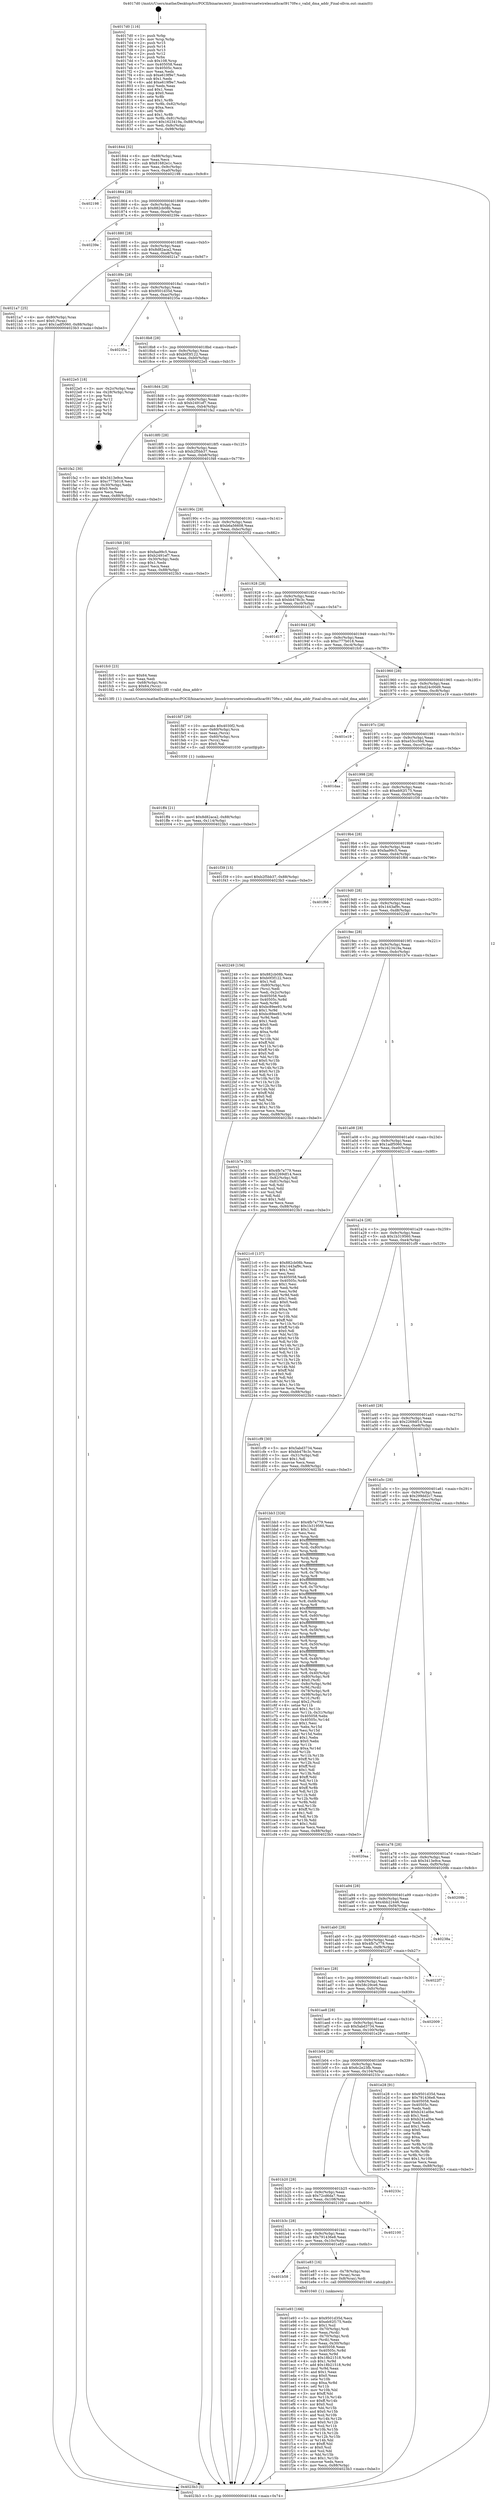 digraph "0x4017d0" {
  label = "0x4017d0 (/mnt/c/Users/mathe/Desktop/tcc/POCII/binaries/extr_linuxdriversnetwirelessathcarl9170fw.c_valid_dma_addr_Final-ollvm.out::main(0))"
  labelloc = "t"
  node[shape=record]

  Entry [label="",width=0.3,height=0.3,shape=circle,fillcolor=black,style=filled]
  "0x401844" [label="{
     0x401844 [32]\l
     | [instrs]\l
     &nbsp;&nbsp;0x401844 \<+6\>: mov -0x88(%rbp),%eax\l
     &nbsp;&nbsp;0x40184a \<+2\>: mov %eax,%ecx\l
     &nbsp;&nbsp;0x40184c \<+6\>: sub $0x81682e1c,%ecx\l
     &nbsp;&nbsp;0x401852 \<+6\>: mov %eax,-0x9c(%rbp)\l
     &nbsp;&nbsp;0x401858 \<+6\>: mov %ecx,-0xa0(%rbp)\l
     &nbsp;&nbsp;0x40185e \<+6\>: je 0000000000402198 \<main+0x9c8\>\l
  }"]
  "0x402198" [label="{
     0x402198\l
  }", style=dashed]
  "0x401864" [label="{
     0x401864 [28]\l
     | [instrs]\l
     &nbsp;&nbsp;0x401864 \<+5\>: jmp 0000000000401869 \<main+0x99\>\l
     &nbsp;&nbsp;0x401869 \<+6\>: mov -0x9c(%rbp),%eax\l
     &nbsp;&nbsp;0x40186f \<+5\>: sub $0x882cb08b,%eax\l
     &nbsp;&nbsp;0x401874 \<+6\>: mov %eax,-0xa4(%rbp)\l
     &nbsp;&nbsp;0x40187a \<+6\>: je 000000000040239e \<main+0xbce\>\l
  }"]
  Exit [label="",width=0.3,height=0.3,shape=circle,fillcolor=black,style=filled,peripheries=2]
  "0x40239e" [label="{
     0x40239e\l
  }", style=dashed]
  "0x401880" [label="{
     0x401880 [28]\l
     | [instrs]\l
     &nbsp;&nbsp;0x401880 \<+5\>: jmp 0000000000401885 \<main+0xb5\>\l
     &nbsp;&nbsp;0x401885 \<+6\>: mov -0x9c(%rbp),%eax\l
     &nbsp;&nbsp;0x40188b \<+5\>: sub $0x8d82aca2,%eax\l
     &nbsp;&nbsp;0x401890 \<+6\>: mov %eax,-0xa8(%rbp)\l
     &nbsp;&nbsp;0x401896 \<+6\>: je 00000000004021a7 \<main+0x9d7\>\l
  }"]
  "0x401ff4" [label="{
     0x401ff4 [21]\l
     | [instrs]\l
     &nbsp;&nbsp;0x401ff4 \<+10\>: movl $0x8d82aca2,-0x88(%rbp)\l
     &nbsp;&nbsp;0x401ffe \<+6\>: mov %eax,-0x114(%rbp)\l
     &nbsp;&nbsp;0x402004 \<+5\>: jmp 00000000004023b3 \<main+0xbe3\>\l
  }"]
  "0x4021a7" [label="{
     0x4021a7 [25]\l
     | [instrs]\l
     &nbsp;&nbsp;0x4021a7 \<+4\>: mov -0x80(%rbp),%rax\l
     &nbsp;&nbsp;0x4021ab \<+6\>: movl $0x0,(%rax)\l
     &nbsp;&nbsp;0x4021b1 \<+10\>: movl $0x1adf5060,-0x88(%rbp)\l
     &nbsp;&nbsp;0x4021bb \<+5\>: jmp 00000000004023b3 \<main+0xbe3\>\l
  }"]
  "0x40189c" [label="{
     0x40189c [28]\l
     | [instrs]\l
     &nbsp;&nbsp;0x40189c \<+5\>: jmp 00000000004018a1 \<main+0xd1\>\l
     &nbsp;&nbsp;0x4018a1 \<+6\>: mov -0x9c(%rbp),%eax\l
     &nbsp;&nbsp;0x4018a7 \<+5\>: sub $0x9501d35d,%eax\l
     &nbsp;&nbsp;0x4018ac \<+6\>: mov %eax,-0xac(%rbp)\l
     &nbsp;&nbsp;0x4018b2 \<+6\>: je 000000000040235a \<main+0xb8a\>\l
  }"]
  "0x401fd7" [label="{
     0x401fd7 [29]\l
     | [instrs]\l
     &nbsp;&nbsp;0x401fd7 \<+10\>: movabs $0x4030f2,%rdi\l
     &nbsp;&nbsp;0x401fe1 \<+4\>: mov -0x60(%rbp),%rcx\l
     &nbsp;&nbsp;0x401fe5 \<+2\>: mov %eax,(%rcx)\l
     &nbsp;&nbsp;0x401fe7 \<+4\>: mov -0x60(%rbp),%rcx\l
     &nbsp;&nbsp;0x401feb \<+2\>: mov (%rcx),%esi\l
     &nbsp;&nbsp;0x401fed \<+2\>: mov $0x0,%al\l
     &nbsp;&nbsp;0x401fef \<+5\>: call 0000000000401030 \<printf@plt\>\l
     | [calls]\l
     &nbsp;&nbsp;0x401030 \{1\} (unknown)\l
  }"]
  "0x40235a" [label="{
     0x40235a\l
  }", style=dashed]
  "0x4018b8" [label="{
     0x4018b8 [28]\l
     | [instrs]\l
     &nbsp;&nbsp;0x4018b8 \<+5\>: jmp 00000000004018bd \<main+0xed\>\l
     &nbsp;&nbsp;0x4018bd \<+6\>: mov -0x9c(%rbp),%eax\l
     &nbsp;&nbsp;0x4018c3 \<+5\>: sub $0xb0f3f122,%eax\l
     &nbsp;&nbsp;0x4018c8 \<+6\>: mov %eax,-0xb0(%rbp)\l
     &nbsp;&nbsp;0x4018ce \<+6\>: je 00000000004022e5 \<main+0xb15\>\l
  }"]
  "0x401e93" [label="{
     0x401e93 [166]\l
     | [instrs]\l
     &nbsp;&nbsp;0x401e93 \<+5\>: mov $0x9501d35d,%ecx\l
     &nbsp;&nbsp;0x401e98 \<+5\>: mov $0xeb92f175,%edx\l
     &nbsp;&nbsp;0x401e9d \<+3\>: mov $0x1,%sil\l
     &nbsp;&nbsp;0x401ea0 \<+4\>: mov -0x70(%rbp),%rdi\l
     &nbsp;&nbsp;0x401ea4 \<+2\>: mov %eax,(%rdi)\l
     &nbsp;&nbsp;0x401ea6 \<+4\>: mov -0x70(%rbp),%rdi\l
     &nbsp;&nbsp;0x401eaa \<+2\>: mov (%rdi),%eax\l
     &nbsp;&nbsp;0x401eac \<+3\>: mov %eax,-0x30(%rbp)\l
     &nbsp;&nbsp;0x401eaf \<+7\>: mov 0x405058,%eax\l
     &nbsp;&nbsp;0x401eb6 \<+8\>: mov 0x40505c,%r8d\l
     &nbsp;&nbsp;0x401ebe \<+3\>: mov %eax,%r9d\l
     &nbsp;&nbsp;0x401ec1 \<+7\>: sub $0x18b21518,%r9d\l
     &nbsp;&nbsp;0x401ec8 \<+4\>: sub $0x1,%r9d\l
     &nbsp;&nbsp;0x401ecc \<+7\>: add $0x18b21518,%r9d\l
     &nbsp;&nbsp;0x401ed3 \<+4\>: imul %r9d,%eax\l
     &nbsp;&nbsp;0x401ed7 \<+3\>: and $0x1,%eax\l
     &nbsp;&nbsp;0x401eda \<+3\>: cmp $0x0,%eax\l
     &nbsp;&nbsp;0x401edd \<+4\>: sete %r10b\l
     &nbsp;&nbsp;0x401ee1 \<+4\>: cmp $0xa,%r8d\l
     &nbsp;&nbsp;0x401ee5 \<+4\>: setl %r11b\l
     &nbsp;&nbsp;0x401ee9 \<+3\>: mov %r10b,%bl\l
     &nbsp;&nbsp;0x401eec \<+3\>: xor $0xff,%bl\l
     &nbsp;&nbsp;0x401eef \<+3\>: mov %r11b,%r14b\l
     &nbsp;&nbsp;0x401ef2 \<+4\>: xor $0xff,%r14b\l
     &nbsp;&nbsp;0x401ef6 \<+4\>: xor $0x0,%sil\l
     &nbsp;&nbsp;0x401efa \<+3\>: mov %bl,%r15b\l
     &nbsp;&nbsp;0x401efd \<+4\>: and $0x0,%r15b\l
     &nbsp;&nbsp;0x401f01 \<+3\>: and %sil,%r10b\l
     &nbsp;&nbsp;0x401f04 \<+3\>: mov %r14b,%r12b\l
     &nbsp;&nbsp;0x401f07 \<+4\>: and $0x0,%r12b\l
     &nbsp;&nbsp;0x401f0b \<+3\>: and %sil,%r11b\l
     &nbsp;&nbsp;0x401f0e \<+3\>: or %r10b,%r15b\l
     &nbsp;&nbsp;0x401f11 \<+3\>: or %r11b,%r12b\l
     &nbsp;&nbsp;0x401f14 \<+3\>: xor %r12b,%r15b\l
     &nbsp;&nbsp;0x401f17 \<+3\>: or %r14b,%bl\l
     &nbsp;&nbsp;0x401f1a \<+3\>: xor $0xff,%bl\l
     &nbsp;&nbsp;0x401f1d \<+4\>: or $0x0,%sil\l
     &nbsp;&nbsp;0x401f21 \<+3\>: and %sil,%bl\l
     &nbsp;&nbsp;0x401f24 \<+3\>: or %bl,%r15b\l
     &nbsp;&nbsp;0x401f27 \<+4\>: test $0x1,%r15b\l
     &nbsp;&nbsp;0x401f2b \<+3\>: cmovne %edx,%ecx\l
     &nbsp;&nbsp;0x401f2e \<+6\>: mov %ecx,-0x88(%rbp)\l
     &nbsp;&nbsp;0x401f34 \<+5\>: jmp 00000000004023b3 \<main+0xbe3\>\l
  }"]
  "0x4022e5" [label="{
     0x4022e5 [18]\l
     | [instrs]\l
     &nbsp;&nbsp;0x4022e5 \<+3\>: mov -0x2c(%rbp),%eax\l
     &nbsp;&nbsp;0x4022e8 \<+4\>: lea -0x28(%rbp),%rsp\l
     &nbsp;&nbsp;0x4022ec \<+1\>: pop %rbx\l
     &nbsp;&nbsp;0x4022ed \<+2\>: pop %r12\l
     &nbsp;&nbsp;0x4022ef \<+2\>: pop %r13\l
     &nbsp;&nbsp;0x4022f1 \<+2\>: pop %r14\l
     &nbsp;&nbsp;0x4022f3 \<+2\>: pop %r15\l
     &nbsp;&nbsp;0x4022f5 \<+1\>: pop %rbp\l
     &nbsp;&nbsp;0x4022f6 \<+1\>: ret\l
  }"]
  "0x4018d4" [label="{
     0x4018d4 [28]\l
     | [instrs]\l
     &nbsp;&nbsp;0x4018d4 \<+5\>: jmp 00000000004018d9 \<main+0x109\>\l
     &nbsp;&nbsp;0x4018d9 \<+6\>: mov -0x9c(%rbp),%eax\l
     &nbsp;&nbsp;0x4018df \<+5\>: sub $0xb2491ef7,%eax\l
     &nbsp;&nbsp;0x4018e4 \<+6\>: mov %eax,-0xb4(%rbp)\l
     &nbsp;&nbsp;0x4018ea \<+6\>: je 0000000000401fa2 \<main+0x7d2\>\l
  }"]
  "0x401b58" [label="{
     0x401b58\l
  }", style=dashed]
  "0x401fa2" [label="{
     0x401fa2 [30]\l
     | [instrs]\l
     &nbsp;&nbsp;0x401fa2 \<+5\>: mov $0x3413e9ce,%eax\l
     &nbsp;&nbsp;0x401fa7 \<+5\>: mov $0xc777b018,%ecx\l
     &nbsp;&nbsp;0x401fac \<+3\>: mov -0x30(%rbp),%edx\l
     &nbsp;&nbsp;0x401faf \<+3\>: cmp $0x0,%edx\l
     &nbsp;&nbsp;0x401fb2 \<+3\>: cmove %ecx,%eax\l
     &nbsp;&nbsp;0x401fb5 \<+6\>: mov %eax,-0x88(%rbp)\l
     &nbsp;&nbsp;0x401fbb \<+5\>: jmp 00000000004023b3 \<main+0xbe3\>\l
  }"]
  "0x4018f0" [label="{
     0x4018f0 [28]\l
     | [instrs]\l
     &nbsp;&nbsp;0x4018f0 \<+5\>: jmp 00000000004018f5 \<main+0x125\>\l
     &nbsp;&nbsp;0x4018f5 \<+6\>: mov -0x9c(%rbp),%eax\l
     &nbsp;&nbsp;0x4018fb \<+5\>: sub $0xb2f5bb37,%eax\l
     &nbsp;&nbsp;0x401900 \<+6\>: mov %eax,-0xb8(%rbp)\l
     &nbsp;&nbsp;0x401906 \<+6\>: je 0000000000401f48 \<main+0x778\>\l
  }"]
  "0x401e83" [label="{
     0x401e83 [16]\l
     | [instrs]\l
     &nbsp;&nbsp;0x401e83 \<+4\>: mov -0x78(%rbp),%rax\l
     &nbsp;&nbsp;0x401e87 \<+3\>: mov (%rax),%rax\l
     &nbsp;&nbsp;0x401e8a \<+4\>: mov 0x8(%rax),%rdi\l
     &nbsp;&nbsp;0x401e8e \<+5\>: call 0000000000401040 \<atoi@plt\>\l
     | [calls]\l
     &nbsp;&nbsp;0x401040 \{1\} (unknown)\l
  }"]
  "0x401f48" [label="{
     0x401f48 [30]\l
     | [instrs]\l
     &nbsp;&nbsp;0x401f48 \<+5\>: mov $0xfaa99c5,%eax\l
     &nbsp;&nbsp;0x401f4d \<+5\>: mov $0xb2491ef7,%ecx\l
     &nbsp;&nbsp;0x401f52 \<+3\>: mov -0x30(%rbp),%edx\l
     &nbsp;&nbsp;0x401f55 \<+3\>: cmp $0x1,%edx\l
     &nbsp;&nbsp;0x401f58 \<+3\>: cmovl %ecx,%eax\l
     &nbsp;&nbsp;0x401f5b \<+6\>: mov %eax,-0x88(%rbp)\l
     &nbsp;&nbsp;0x401f61 \<+5\>: jmp 00000000004023b3 \<main+0xbe3\>\l
  }"]
  "0x40190c" [label="{
     0x40190c [28]\l
     | [instrs]\l
     &nbsp;&nbsp;0x40190c \<+5\>: jmp 0000000000401911 \<main+0x141\>\l
     &nbsp;&nbsp;0x401911 \<+6\>: mov -0x9c(%rbp),%eax\l
     &nbsp;&nbsp;0x401917 \<+5\>: sub $0xb6a56608,%eax\l
     &nbsp;&nbsp;0x40191c \<+6\>: mov %eax,-0xbc(%rbp)\l
     &nbsp;&nbsp;0x401922 \<+6\>: je 0000000000402052 \<main+0x882\>\l
  }"]
  "0x401b3c" [label="{
     0x401b3c [28]\l
     | [instrs]\l
     &nbsp;&nbsp;0x401b3c \<+5\>: jmp 0000000000401b41 \<main+0x371\>\l
     &nbsp;&nbsp;0x401b41 \<+6\>: mov -0x9c(%rbp),%eax\l
     &nbsp;&nbsp;0x401b47 \<+5\>: sub $0x791436e8,%eax\l
     &nbsp;&nbsp;0x401b4c \<+6\>: mov %eax,-0x10c(%rbp)\l
     &nbsp;&nbsp;0x401b52 \<+6\>: je 0000000000401e83 \<main+0x6b3\>\l
  }"]
  "0x402052" [label="{
     0x402052\l
  }", style=dashed]
  "0x401928" [label="{
     0x401928 [28]\l
     | [instrs]\l
     &nbsp;&nbsp;0x401928 \<+5\>: jmp 000000000040192d \<main+0x15d\>\l
     &nbsp;&nbsp;0x40192d \<+6\>: mov -0x9c(%rbp),%eax\l
     &nbsp;&nbsp;0x401933 \<+5\>: sub $0xbb478c3c,%eax\l
     &nbsp;&nbsp;0x401938 \<+6\>: mov %eax,-0xc0(%rbp)\l
     &nbsp;&nbsp;0x40193e \<+6\>: je 0000000000401d17 \<main+0x547\>\l
  }"]
  "0x402100" [label="{
     0x402100\l
  }", style=dashed]
  "0x401d17" [label="{
     0x401d17\l
  }", style=dashed]
  "0x401944" [label="{
     0x401944 [28]\l
     | [instrs]\l
     &nbsp;&nbsp;0x401944 \<+5\>: jmp 0000000000401949 \<main+0x179\>\l
     &nbsp;&nbsp;0x401949 \<+6\>: mov -0x9c(%rbp),%eax\l
     &nbsp;&nbsp;0x40194f \<+5\>: sub $0xc777b018,%eax\l
     &nbsp;&nbsp;0x401954 \<+6\>: mov %eax,-0xc4(%rbp)\l
     &nbsp;&nbsp;0x40195a \<+6\>: je 0000000000401fc0 \<main+0x7f0\>\l
  }"]
  "0x401b20" [label="{
     0x401b20 [28]\l
     | [instrs]\l
     &nbsp;&nbsp;0x401b20 \<+5\>: jmp 0000000000401b25 \<main+0x355\>\l
     &nbsp;&nbsp;0x401b25 \<+6\>: mov -0x9c(%rbp),%eax\l
     &nbsp;&nbsp;0x401b2b \<+5\>: sub $0x72cd6da7,%eax\l
     &nbsp;&nbsp;0x401b30 \<+6\>: mov %eax,-0x108(%rbp)\l
     &nbsp;&nbsp;0x401b36 \<+6\>: je 0000000000402100 \<main+0x930\>\l
  }"]
  "0x401fc0" [label="{
     0x401fc0 [23]\l
     | [instrs]\l
     &nbsp;&nbsp;0x401fc0 \<+5\>: mov $0x64,%eax\l
     &nbsp;&nbsp;0x401fc5 \<+2\>: mov %eax,%edi\l
     &nbsp;&nbsp;0x401fc7 \<+4\>: mov -0x68(%rbp),%rcx\l
     &nbsp;&nbsp;0x401fcb \<+7\>: movq $0x64,(%rcx)\l
     &nbsp;&nbsp;0x401fd2 \<+5\>: call 00000000004013f0 \<valid_dma_addr\>\l
     | [calls]\l
     &nbsp;&nbsp;0x4013f0 \{1\} (/mnt/c/Users/mathe/Desktop/tcc/POCII/binaries/extr_linuxdriversnetwirelessathcarl9170fw.c_valid_dma_addr_Final-ollvm.out::valid_dma_addr)\l
  }"]
  "0x401960" [label="{
     0x401960 [28]\l
     | [instrs]\l
     &nbsp;&nbsp;0x401960 \<+5\>: jmp 0000000000401965 \<main+0x195\>\l
     &nbsp;&nbsp;0x401965 \<+6\>: mov -0x9c(%rbp),%eax\l
     &nbsp;&nbsp;0x40196b \<+5\>: sub $0xd24c00d9,%eax\l
     &nbsp;&nbsp;0x401970 \<+6\>: mov %eax,-0xc8(%rbp)\l
     &nbsp;&nbsp;0x401976 \<+6\>: je 0000000000401e19 \<main+0x649\>\l
  }"]
  "0x40233c" [label="{
     0x40233c\l
  }", style=dashed]
  "0x401e19" [label="{
     0x401e19\l
  }", style=dashed]
  "0x40197c" [label="{
     0x40197c [28]\l
     | [instrs]\l
     &nbsp;&nbsp;0x40197c \<+5\>: jmp 0000000000401981 \<main+0x1b1\>\l
     &nbsp;&nbsp;0x401981 \<+6\>: mov -0x9c(%rbp),%eax\l
     &nbsp;&nbsp;0x401987 \<+5\>: sub $0xe53cc56d,%eax\l
     &nbsp;&nbsp;0x40198c \<+6\>: mov %eax,-0xcc(%rbp)\l
     &nbsp;&nbsp;0x401992 \<+6\>: je 0000000000401daa \<main+0x5da\>\l
  }"]
  "0x401b04" [label="{
     0x401b04 [28]\l
     | [instrs]\l
     &nbsp;&nbsp;0x401b04 \<+5\>: jmp 0000000000401b09 \<main+0x339\>\l
     &nbsp;&nbsp;0x401b09 \<+6\>: mov -0x9c(%rbp),%eax\l
     &nbsp;&nbsp;0x401b0f \<+5\>: sub $0x6c2e23fb,%eax\l
     &nbsp;&nbsp;0x401b14 \<+6\>: mov %eax,-0x104(%rbp)\l
     &nbsp;&nbsp;0x401b1a \<+6\>: je 000000000040233c \<main+0xb6c\>\l
  }"]
  "0x401daa" [label="{
     0x401daa\l
  }", style=dashed]
  "0x401998" [label="{
     0x401998 [28]\l
     | [instrs]\l
     &nbsp;&nbsp;0x401998 \<+5\>: jmp 000000000040199d \<main+0x1cd\>\l
     &nbsp;&nbsp;0x40199d \<+6\>: mov -0x9c(%rbp),%eax\l
     &nbsp;&nbsp;0x4019a3 \<+5\>: sub $0xeb92f175,%eax\l
     &nbsp;&nbsp;0x4019a8 \<+6\>: mov %eax,-0xd0(%rbp)\l
     &nbsp;&nbsp;0x4019ae \<+6\>: je 0000000000401f39 \<main+0x769\>\l
  }"]
  "0x401e28" [label="{
     0x401e28 [91]\l
     | [instrs]\l
     &nbsp;&nbsp;0x401e28 \<+5\>: mov $0x9501d35d,%eax\l
     &nbsp;&nbsp;0x401e2d \<+5\>: mov $0x791436e8,%ecx\l
     &nbsp;&nbsp;0x401e32 \<+7\>: mov 0x405058,%edx\l
     &nbsp;&nbsp;0x401e39 \<+7\>: mov 0x40505c,%esi\l
     &nbsp;&nbsp;0x401e40 \<+2\>: mov %edx,%edi\l
     &nbsp;&nbsp;0x401e42 \<+6\>: add $0xb241a0be,%edi\l
     &nbsp;&nbsp;0x401e48 \<+3\>: sub $0x1,%edi\l
     &nbsp;&nbsp;0x401e4b \<+6\>: sub $0xb241a0be,%edi\l
     &nbsp;&nbsp;0x401e51 \<+3\>: imul %edi,%edx\l
     &nbsp;&nbsp;0x401e54 \<+3\>: and $0x1,%edx\l
     &nbsp;&nbsp;0x401e57 \<+3\>: cmp $0x0,%edx\l
     &nbsp;&nbsp;0x401e5a \<+4\>: sete %r8b\l
     &nbsp;&nbsp;0x401e5e \<+3\>: cmp $0xa,%esi\l
     &nbsp;&nbsp;0x401e61 \<+4\>: setl %r9b\l
     &nbsp;&nbsp;0x401e65 \<+3\>: mov %r8b,%r10b\l
     &nbsp;&nbsp;0x401e68 \<+3\>: and %r9b,%r10b\l
     &nbsp;&nbsp;0x401e6b \<+3\>: xor %r9b,%r8b\l
     &nbsp;&nbsp;0x401e6e \<+3\>: or %r8b,%r10b\l
     &nbsp;&nbsp;0x401e71 \<+4\>: test $0x1,%r10b\l
     &nbsp;&nbsp;0x401e75 \<+3\>: cmovne %ecx,%eax\l
     &nbsp;&nbsp;0x401e78 \<+6\>: mov %eax,-0x88(%rbp)\l
     &nbsp;&nbsp;0x401e7e \<+5\>: jmp 00000000004023b3 \<main+0xbe3\>\l
  }"]
  "0x401f39" [label="{
     0x401f39 [15]\l
     | [instrs]\l
     &nbsp;&nbsp;0x401f39 \<+10\>: movl $0xb2f5bb37,-0x88(%rbp)\l
     &nbsp;&nbsp;0x401f43 \<+5\>: jmp 00000000004023b3 \<main+0xbe3\>\l
  }"]
  "0x4019b4" [label="{
     0x4019b4 [28]\l
     | [instrs]\l
     &nbsp;&nbsp;0x4019b4 \<+5\>: jmp 00000000004019b9 \<main+0x1e9\>\l
     &nbsp;&nbsp;0x4019b9 \<+6\>: mov -0x9c(%rbp),%eax\l
     &nbsp;&nbsp;0x4019bf \<+5\>: sub $0xfaa99c5,%eax\l
     &nbsp;&nbsp;0x4019c4 \<+6\>: mov %eax,-0xd4(%rbp)\l
     &nbsp;&nbsp;0x4019ca \<+6\>: je 0000000000401f66 \<main+0x796\>\l
  }"]
  "0x401ae8" [label="{
     0x401ae8 [28]\l
     | [instrs]\l
     &nbsp;&nbsp;0x401ae8 \<+5\>: jmp 0000000000401aed \<main+0x31d\>\l
     &nbsp;&nbsp;0x401aed \<+6\>: mov -0x9c(%rbp),%eax\l
     &nbsp;&nbsp;0x401af3 \<+5\>: sub $0x5abd3734,%eax\l
     &nbsp;&nbsp;0x401af8 \<+6\>: mov %eax,-0x100(%rbp)\l
     &nbsp;&nbsp;0x401afe \<+6\>: je 0000000000401e28 \<main+0x658\>\l
  }"]
  "0x401f66" [label="{
     0x401f66\l
  }", style=dashed]
  "0x4019d0" [label="{
     0x4019d0 [28]\l
     | [instrs]\l
     &nbsp;&nbsp;0x4019d0 \<+5\>: jmp 00000000004019d5 \<main+0x205\>\l
     &nbsp;&nbsp;0x4019d5 \<+6\>: mov -0x9c(%rbp),%eax\l
     &nbsp;&nbsp;0x4019db \<+5\>: sub $0x1443af9c,%eax\l
     &nbsp;&nbsp;0x4019e0 \<+6\>: mov %eax,-0xd8(%rbp)\l
     &nbsp;&nbsp;0x4019e6 \<+6\>: je 0000000000402249 \<main+0xa79\>\l
  }"]
  "0x402009" [label="{
     0x402009\l
  }", style=dashed]
  "0x402249" [label="{
     0x402249 [156]\l
     | [instrs]\l
     &nbsp;&nbsp;0x402249 \<+5\>: mov $0x882cb08b,%eax\l
     &nbsp;&nbsp;0x40224e \<+5\>: mov $0xb0f3f122,%ecx\l
     &nbsp;&nbsp;0x402253 \<+2\>: mov $0x1,%dl\l
     &nbsp;&nbsp;0x402255 \<+4\>: mov -0x80(%rbp),%rsi\l
     &nbsp;&nbsp;0x402259 \<+2\>: mov (%rsi),%edi\l
     &nbsp;&nbsp;0x40225b \<+3\>: mov %edi,-0x2c(%rbp)\l
     &nbsp;&nbsp;0x40225e \<+7\>: mov 0x405058,%edi\l
     &nbsp;&nbsp;0x402265 \<+8\>: mov 0x40505c,%r8d\l
     &nbsp;&nbsp;0x40226d \<+3\>: mov %edi,%r9d\l
     &nbsp;&nbsp;0x402270 \<+7\>: add $0xbc89ee93,%r9d\l
     &nbsp;&nbsp;0x402277 \<+4\>: sub $0x1,%r9d\l
     &nbsp;&nbsp;0x40227b \<+7\>: sub $0xbc89ee93,%r9d\l
     &nbsp;&nbsp;0x402282 \<+4\>: imul %r9d,%edi\l
     &nbsp;&nbsp;0x402286 \<+3\>: and $0x1,%edi\l
     &nbsp;&nbsp;0x402289 \<+3\>: cmp $0x0,%edi\l
     &nbsp;&nbsp;0x40228c \<+4\>: sete %r10b\l
     &nbsp;&nbsp;0x402290 \<+4\>: cmp $0xa,%r8d\l
     &nbsp;&nbsp;0x402294 \<+4\>: setl %r11b\l
     &nbsp;&nbsp;0x402298 \<+3\>: mov %r10b,%bl\l
     &nbsp;&nbsp;0x40229b \<+3\>: xor $0xff,%bl\l
     &nbsp;&nbsp;0x40229e \<+3\>: mov %r11b,%r14b\l
     &nbsp;&nbsp;0x4022a1 \<+4\>: xor $0xff,%r14b\l
     &nbsp;&nbsp;0x4022a5 \<+3\>: xor $0x0,%dl\l
     &nbsp;&nbsp;0x4022a8 \<+3\>: mov %bl,%r15b\l
     &nbsp;&nbsp;0x4022ab \<+4\>: and $0x0,%r15b\l
     &nbsp;&nbsp;0x4022af \<+3\>: and %dl,%r10b\l
     &nbsp;&nbsp;0x4022b2 \<+3\>: mov %r14b,%r12b\l
     &nbsp;&nbsp;0x4022b5 \<+4\>: and $0x0,%r12b\l
     &nbsp;&nbsp;0x4022b9 \<+3\>: and %dl,%r11b\l
     &nbsp;&nbsp;0x4022bc \<+3\>: or %r10b,%r15b\l
     &nbsp;&nbsp;0x4022bf \<+3\>: or %r11b,%r12b\l
     &nbsp;&nbsp;0x4022c2 \<+3\>: xor %r12b,%r15b\l
     &nbsp;&nbsp;0x4022c5 \<+3\>: or %r14b,%bl\l
     &nbsp;&nbsp;0x4022c8 \<+3\>: xor $0xff,%bl\l
     &nbsp;&nbsp;0x4022cb \<+3\>: or $0x0,%dl\l
     &nbsp;&nbsp;0x4022ce \<+2\>: and %dl,%bl\l
     &nbsp;&nbsp;0x4022d0 \<+3\>: or %bl,%r15b\l
     &nbsp;&nbsp;0x4022d3 \<+4\>: test $0x1,%r15b\l
     &nbsp;&nbsp;0x4022d7 \<+3\>: cmovne %ecx,%eax\l
     &nbsp;&nbsp;0x4022da \<+6\>: mov %eax,-0x88(%rbp)\l
     &nbsp;&nbsp;0x4022e0 \<+5\>: jmp 00000000004023b3 \<main+0xbe3\>\l
  }"]
  "0x4019ec" [label="{
     0x4019ec [28]\l
     | [instrs]\l
     &nbsp;&nbsp;0x4019ec \<+5\>: jmp 00000000004019f1 \<main+0x221\>\l
     &nbsp;&nbsp;0x4019f1 \<+6\>: mov -0x9c(%rbp),%eax\l
     &nbsp;&nbsp;0x4019f7 \<+5\>: sub $0x1623419a,%eax\l
     &nbsp;&nbsp;0x4019fc \<+6\>: mov %eax,-0xdc(%rbp)\l
     &nbsp;&nbsp;0x401a02 \<+6\>: je 0000000000401b7e \<main+0x3ae\>\l
  }"]
  "0x401acc" [label="{
     0x401acc [28]\l
     | [instrs]\l
     &nbsp;&nbsp;0x401acc \<+5\>: jmp 0000000000401ad1 \<main+0x301\>\l
     &nbsp;&nbsp;0x401ad1 \<+6\>: mov -0x9c(%rbp),%eax\l
     &nbsp;&nbsp;0x401ad7 \<+5\>: sub $0x58c29ce6,%eax\l
     &nbsp;&nbsp;0x401adc \<+6\>: mov %eax,-0xfc(%rbp)\l
     &nbsp;&nbsp;0x401ae2 \<+6\>: je 0000000000402009 \<main+0x839\>\l
  }"]
  "0x401b7e" [label="{
     0x401b7e [53]\l
     | [instrs]\l
     &nbsp;&nbsp;0x401b7e \<+5\>: mov $0x4fb7a779,%eax\l
     &nbsp;&nbsp;0x401b83 \<+5\>: mov $0x2269df14,%ecx\l
     &nbsp;&nbsp;0x401b88 \<+6\>: mov -0x82(%rbp),%dl\l
     &nbsp;&nbsp;0x401b8e \<+7\>: mov -0x81(%rbp),%sil\l
     &nbsp;&nbsp;0x401b95 \<+3\>: mov %dl,%dil\l
     &nbsp;&nbsp;0x401b98 \<+3\>: and %sil,%dil\l
     &nbsp;&nbsp;0x401b9b \<+3\>: xor %sil,%dl\l
     &nbsp;&nbsp;0x401b9e \<+3\>: or %dl,%dil\l
     &nbsp;&nbsp;0x401ba1 \<+4\>: test $0x1,%dil\l
     &nbsp;&nbsp;0x401ba5 \<+3\>: cmovne %ecx,%eax\l
     &nbsp;&nbsp;0x401ba8 \<+6\>: mov %eax,-0x88(%rbp)\l
     &nbsp;&nbsp;0x401bae \<+5\>: jmp 00000000004023b3 \<main+0xbe3\>\l
  }"]
  "0x401a08" [label="{
     0x401a08 [28]\l
     | [instrs]\l
     &nbsp;&nbsp;0x401a08 \<+5\>: jmp 0000000000401a0d \<main+0x23d\>\l
     &nbsp;&nbsp;0x401a0d \<+6\>: mov -0x9c(%rbp),%eax\l
     &nbsp;&nbsp;0x401a13 \<+5\>: sub $0x1adf5060,%eax\l
     &nbsp;&nbsp;0x401a18 \<+6\>: mov %eax,-0xe0(%rbp)\l
     &nbsp;&nbsp;0x401a1e \<+6\>: je 00000000004021c0 \<main+0x9f0\>\l
  }"]
  "0x4023b3" [label="{
     0x4023b3 [5]\l
     | [instrs]\l
     &nbsp;&nbsp;0x4023b3 \<+5\>: jmp 0000000000401844 \<main+0x74\>\l
  }"]
  "0x4017d0" [label="{
     0x4017d0 [116]\l
     | [instrs]\l
     &nbsp;&nbsp;0x4017d0 \<+1\>: push %rbp\l
     &nbsp;&nbsp;0x4017d1 \<+3\>: mov %rsp,%rbp\l
     &nbsp;&nbsp;0x4017d4 \<+2\>: push %r15\l
     &nbsp;&nbsp;0x4017d6 \<+2\>: push %r14\l
     &nbsp;&nbsp;0x4017d8 \<+2\>: push %r13\l
     &nbsp;&nbsp;0x4017da \<+2\>: push %r12\l
     &nbsp;&nbsp;0x4017dc \<+1\>: push %rbx\l
     &nbsp;&nbsp;0x4017dd \<+7\>: sub $0x108,%rsp\l
     &nbsp;&nbsp;0x4017e4 \<+7\>: mov 0x405058,%eax\l
     &nbsp;&nbsp;0x4017eb \<+7\>: mov 0x40505c,%ecx\l
     &nbsp;&nbsp;0x4017f2 \<+2\>: mov %eax,%edx\l
     &nbsp;&nbsp;0x4017f4 \<+6\>: sub $0xe619f9e7,%edx\l
     &nbsp;&nbsp;0x4017fa \<+3\>: sub $0x1,%edx\l
     &nbsp;&nbsp;0x4017fd \<+6\>: add $0xe619f9e7,%edx\l
     &nbsp;&nbsp;0x401803 \<+3\>: imul %edx,%eax\l
     &nbsp;&nbsp;0x401806 \<+3\>: and $0x1,%eax\l
     &nbsp;&nbsp;0x401809 \<+3\>: cmp $0x0,%eax\l
     &nbsp;&nbsp;0x40180c \<+4\>: sete %r8b\l
     &nbsp;&nbsp;0x401810 \<+4\>: and $0x1,%r8b\l
     &nbsp;&nbsp;0x401814 \<+7\>: mov %r8b,-0x82(%rbp)\l
     &nbsp;&nbsp;0x40181b \<+3\>: cmp $0xa,%ecx\l
     &nbsp;&nbsp;0x40181e \<+4\>: setl %r8b\l
     &nbsp;&nbsp;0x401822 \<+4\>: and $0x1,%r8b\l
     &nbsp;&nbsp;0x401826 \<+7\>: mov %r8b,-0x81(%rbp)\l
     &nbsp;&nbsp;0x40182d \<+10\>: movl $0x1623419a,-0x88(%rbp)\l
     &nbsp;&nbsp;0x401837 \<+6\>: mov %edi,-0x8c(%rbp)\l
     &nbsp;&nbsp;0x40183d \<+7\>: mov %rsi,-0x98(%rbp)\l
  }"]
  "0x4022f7" [label="{
     0x4022f7\l
  }", style=dashed]
  "0x4021c0" [label="{
     0x4021c0 [137]\l
     | [instrs]\l
     &nbsp;&nbsp;0x4021c0 \<+5\>: mov $0x882cb08b,%eax\l
     &nbsp;&nbsp;0x4021c5 \<+5\>: mov $0x1443af9c,%ecx\l
     &nbsp;&nbsp;0x4021ca \<+2\>: mov $0x1,%dl\l
     &nbsp;&nbsp;0x4021cc \<+2\>: xor %esi,%esi\l
     &nbsp;&nbsp;0x4021ce \<+7\>: mov 0x405058,%edi\l
     &nbsp;&nbsp;0x4021d5 \<+8\>: mov 0x40505c,%r8d\l
     &nbsp;&nbsp;0x4021dd \<+3\>: sub $0x1,%esi\l
     &nbsp;&nbsp;0x4021e0 \<+3\>: mov %edi,%r9d\l
     &nbsp;&nbsp;0x4021e3 \<+3\>: add %esi,%r9d\l
     &nbsp;&nbsp;0x4021e6 \<+4\>: imul %r9d,%edi\l
     &nbsp;&nbsp;0x4021ea \<+3\>: and $0x1,%edi\l
     &nbsp;&nbsp;0x4021ed \<+3\>: cmp $0x0,%edi\l
     &nbsp;&nbsp;0x4021f0 \<+4\>: sete %r10b\l
     &nbsp;&nbsp;0x4021f4 \<+4\>: cmp $0xa,%r8d\l
     &nbsp;&nbsp;0x4021f8 \<+4\>: setl %r11b\l
     &nbsp;&nbsp;0x4021fc \<+3\>: mov %r10b,%bl\l
     &nbsp;&nbsp;0x4021ff \<+3\>: xor $0xff,%bl\l
     &nbsp;&nbsp;0x402202 \<+3\>: mov %r11b,%r14b\l
     &nbsp;&nbsp;0x402205 \<+4\>: xor $0xff,%r14b\l
     &nbsp;&nbsp;0x402209 \<+3\>: xor $0x0,%dl\l
     &nbsp;&nbsp;0x40220c \<+3\>: mov %bl,%r15b\l
     &nbsp;&nbsp;0x40220f \<+4\>: and $0x0,%r15b\l
     &nbsp;&nbsp;0x402213 \<+3\>: and %dl,%r10b\l
     &nbsp;&nbsp;0x402216 \<+3\>: mov %r14b,%r12b\l
     &nbsp;&nbsp;0x402219 \<+4\>: and $0x0,%r12b\l
     &nbsp;&nbsp;0x40221d \<+3\>: and %dl,%r11b\l
     &nbsp;&nbsp;0x402220 \<+3\>: or %r10b,%r15b\l
     &nbsp;&nbsp;0x402223 \<+3\>: or %r11b,%r12b\l
     &nbsp;&nbsp;0x402226 \<+3\>: xor %r12b,%r15b\l
     &nbsp;&nbsp;0x402229 \<+3\>: or %r14b,%bl\l
     &nbsp;&nbsp;0x40222c \<+3\>: xor $0xff,%bl\l
     &nbsp;&nbsp;0x40222f \<+3\>: or $0x0,%dl\l
     &nbsp;&nbsp;0x402232 \<+2\>: and %dl,%bl\l
     &nbsp;&nbsp;0x402234 \<+3\>: or %bl,%r15b\l
     &nbsp;&nbsp;0x402237 \<+4\>: test $0x1,%r15b\l
     &nbsp;&nbsp;0x40223b \<+3\>: cmovne %ecx,%eax\l
     &nbsp;&nbsp;0x40223e \<+6\>: mov %eax,-0x88(%rbp)\l
     &nbsp;&nbsp;0x402244 \<+5\>: jmp 00000000004023b3 \<main+0xbe3\>\l
  }"]
  "0x401a24" [label="{
     0x401a24 [28]\l
     | [instrs]\l
     &nbsp;&nbsp;0x401a24 \<+5\>: jmp 0000000000401a29 \<main+0x259\>\l
     &nbsp;&nbsp;0x401a29 \<+6\>: mov -0x9c(%rbp),%eax\l
     &nbsp;&nbsp;0x401a2f \<+5\>: sub $0x1b319560,%eax\l
     &nbsp;&nbsp;0x401a34 \<+6\>: mov %eax,-0xe4(%rbp)\l
     &nbsp;&nbsp;0x401a3a \<+6\>: je 0000000000401cf9 \<main+0x529\>\l
  }"]
  "0x401ab0" [label="{
     0x401ab0 [28]\l
     | [instrs]\l
     &nbsp;&nbsp;0x401ab0 \<+5\>: jmp 0000000000401ab5 \<main+0x2e5\>\l
     &nbsp;&nbsp;0x401ab5 \<+6\>: mov -0x9c(%rbp),%eax\l
     &nbsp;&nbsp;0x401abb \<+5\>: sub $0x4fb7a779,%eax\l
     &nbsp;&nbsp;0x401ac0 \<+6\>: mov %eax,-0xf8(%rbp)\l
     &nbsp;&nbsp;0x401ac6 \<+6\>: je 00000000004022f7 \<main+0xb27\>\l
  }"]
  "0x401cf9" [label="{
     0x401cf9 [30]\l
     | [instrs]\l
     &nbsp;&nbsp;0x401cf9 \<+5\>: mov $0x5abd3734,%eax\l
     &nbsp;&nbsp;0x401cfe \<+5\>: mov $0xbb478c3c,%ecx\l
     &nbsp;&nbsp;0x401d03 \<+3\>: mov -0x31(%rbp),%dl\l
     &nbsp;&nbsp;0x401d06 \<+3\>: test $0x1,%dl\l
     &nbsp;&nbsp;0x401d09 \<+3\>: cmovne %ecx,%eax\l
     &nbsp;&nbsp;0x401d0c \<+6\>: mov %eax,-0x88(%rbp)\l
     &nbsp;&nbsp;0x401d12 \<+5\>: jmp 00000000004023b3 \<main+0xbe3\>\l
  }"]
  "0x401a40" [label="{
     0x401a40 [28]\l
     | [instrs]\l
     &nbsp;&nbsp;0x401a40 \<+5\>: jmp 0000000000401a45 \<main+0x275\>\l
     &nbsp;&nbsp;0x401a45 \<+6\>: mov -0x9c(%rbp),%eax\l
     &nbsp;&nbsp;0x401a4b \<+5\>: sub $0x2269df14,%eax\l
     &nbsp;&nbsp;0x401a50 \<+6\>: mov %eax,-0xe8(%rbp)\l
     &nbsp;&nbsp;0x401a56 \<+6\>: je 0000000000401bb3 \<main+0x3e3\>\l
  }"]
  "0x40238a" [label="{
     0x40238a\l
  }", style=dashed]
  "0x401bb3" [label="{
     0x401bb3 [326]\l
     | [instrs]\l
     &nbsp;&nbsp;0x401bb3 \<+5\>: mov $0x4fb7a779,%eax\l
     &nbsp;&nbsp;0x401bb8 \<+5\>: mov $0x1b319560,%ecx\l
     &nbsp;&nbsp;0x401bbd \<+2\>: mov $0x1,%dl\l
     &nbsp;&nbsp;0x401bbf \<+2\>: xor %esi,%esi\l
     &nbsp;&nbsp;0x401bc1 \<+3\>: mov %rsp,%rdi\l
     &nbsp;&nbsp;0x401bc4 \<+4\>: add $0xfffffffffffffff0,%rdi\l
     &nbsp;&nbsp;0x401bc8 \<+3\>: mov %rdi,%rsp\l
     &nbsp;&nbsp;0x401bcb \<+4\>: mov %rdi,-0x80(%rbp)\l
     &nbsp;&nbsp;0x401bcf \<+3\>: mov %rsp,%rdi\l
     &nbsp;&nbsp;0x401bd2 \<+4\>: add $0xfffffffffffffff0,%rdi\l
     &nbsp;&nbsp;0x401bd6 \<+3\>: mov %rdi,%rsp\l
     &nbsp;&nbsp;0x401bd9 \<+3\>: mov %rsp,%r8\l
     &nbsp;&nbsp;0x401bdc \<+4\>: add $0xfffffffffffffff0,%r8\l
     &nbsp;&nbsp;0x401be0 \<+3\>: mov %r8,%rsp\l
     &nbsp;&nbsp;0x401be3 \<+4\>: mov %r8,-0x78(%rbp)\l
     &nbsp;&nbsp;0x401be7 \<+3\>: mov %rsp,%r8\l
     &nbsp;&nbsp;0x401bea \<+4\>: add $0xfffffffffffffff0,%r8\l
     &nbsp;&nbsp;0x401bee \<+3\>: mov %r8,%rsp\l
     &nbsp;&nbsp;0x401bf1 \<+4\>: mov %r8,-0x70(%rbp)\l
     &nbsp;&nbsp;0x401bf5 \<+3\>: mov %rsp,%r8\l
     &nbsp;&nbsp;0x401bf8 \<+4\>: add $0xfffffffffffffff0,%r8\l
     &nbsp;&nbsp;0x401bfc \<+3\>: mov %r8,%rsp\l
     &nbsp;&nbsp;0x401bff \<+4\>: mov %r8,-0x68(%rbp)\l
     &nbsp;&nbsp;0x401c03 \<+3\>: mov %rsp,%r8\l
     &nbsp;&nbsp;0x401c06 \<+4\>: add $0xfffffffffffffff0,%r8\l
     &nbsp;&nbsp;0x401c0a \<+3\>: mov %r8,%rsp\l
     &nbsp;&nbsp;0x401c0d \<+4\>: mov %r8,-0x60(%rbp)\l
     &nbsp;&nbsp;0x401c11 \<+3\>: mov %rsp,%r8\l
     &nbsp;&nbsp;0x401c14 \<+4\>: add $0xfffffffffffffff0,%r8\l
     &nbsp;&nbsp;0x401c18 \<+3\>: mov %r8,%rsp\l
     &nbsp;&nbsp;0x401c1b \<+4\>: mov %r8,-0x58(%rbp)\l
     &nbsp;&nbsp;0x401c1f \<+3\>: mov %rsp,%r8\l
     &nbsp;&nbsp;0x401c22 \<+4\>: add $0xfffffffffffffff0,%r8\l
     &nbsp;&nbsp;0x401c26 \<+3\>: mov %r8,%rsp\l
     &nbsp;&nbsp;0x401c29 \<+4\>: mov %r8,-0x50(%rbp)\l
     &nbsp;&nbsp;0x401c2d \<+3\>: mov %rsp,%r8\l
     &nbsp;&nbsp;0x401c30 \<+4\>: add $0xfffffffffffffff0,%r8\l
     &nbsp;&nbsp;0x401c34 \<+3\>: mov %r8,%rsp\l
     &nbsp;&nbsp;0x401c37 \<+4\>: mov %r8,-0x48(%rbp)\l
     &nbsp;&nbsp;0x401c3b \<+3\>: mov %rsp,%r8\l
     &nbsp;&nbsp;0x401c3e \<+4\>: add $0xfffffffffffffff0,%r8\l
     &nbsp;&nbsp;0x401c42 \<+3\>: mov %r8,%rsp\l
     &nbsp;&nbsp;0x401c45 \<+4\>: mov %r8,-0x40(%rbp)\l
     &nbsp;&nbsp;0x401c49 \<+4\>: mov -0x80(%rbp),%r8\l
     &nbsp;&nbsp;0x401c4d \<+7\>: movl $0x0,(%r8)\l
     &nbsp;&nbsp;0x401c54 \<+7\>: mov -0x8c(%rbp),%r9d\l
     &nbsp;&nbsp;0x401c5b \<+3\>: mov %r9d,(%rdi)\l
     &nbsp;&nbsp;0x401c5e \<+4\>: mov -0x78(%rbp),%r8\l
     &nbsp;&nbsp;0x401c62 \<+7\>: mov -0x98(%rbp),%r10\l
     &nbsp;&nbsp;0x401c69 \<+3\>: mov %r10,(%r8)\l
     &nbsp;&nbsp;0x401c6c \<+3\>: cmpl $0x2,(%rdi)\l
     &nbsp;&nbsp;0x401c6f \<+4\>: setne %r11b\l
     &nbsp;&nbsp;0x401c73 \<+4\>: and $0x1,%r11b\l
     &nbsp;&nbsp;0x401c77 \<+4\>: mov %r11b,-0x31(%rbp)\l
     &nbsp;&nbsp;0x401c7b \<+7\>: mov 0x405058,%ebx\l
     &nbsp;&nbsp;0x401c82 \<+8\>: mov 0x40505c,%r14d\l
     &nbsp;&nbsp;0x401c8a \<+3\>: sub $0x1,%esi\l
     &nbsp;&nbsp;0x401c8d \<+3\>: mov %ebx,%r15d\l
     &nbsp;&nbsp;0x401c90 \<+3\>: add %esi,%r15d\l
     &nbsp;&nbsp;0x401c93 \<+4\>: imul %r15d,%ebx\l
     &nbsp;&nbsp;0x401c97 \<+3\>: and $0x1,%ebx\l
     &nbsp;&nbsp;0x401c9a \<+3\>: cmp $0x0,%ebx\l
     &nbsp;&nbsp;0x401c9d \<+4\>: sete %r11b\l
     &nbsp;&nbsp;0x401ca1 \<+4\>: cmp $0xa,%r14d\l
     &nbsp;&nbsp;0x401ca5 \<+4\>: setl %r12b\l
     &nbsp;&nbsp;0x401ca9 \<+3\>: mov %r11b,%r13b\l
     &nbsp;&nbsp;0x401cac \<+4\>: xor $0xff,%r13b\l
     &nbsp;&nbsp;0x401cb0 \<+3\>: mov %r12b,%sil\l
     &nbsp;&nbsp;0x401cb3 \<+4\>: xor $0xff,%sil\l
     &nbsp;&nbsp;0x401cb7 \<+3\>: xor $0x1,%dl\l
     &nbsp;&nbsp;0x401cba \<+3\>: mov %r13b,%dil\l
     &nbsp;&nbsp;0x401cbd \<+4\>: and $0xff,%dil\l
     &nbsp;&nbsp;0x401cc1 \<+3\>: and %dl,%r11b\l
     &nbsp;&nbsp;0x401cc4 \<+3\>: mov %sil,%r8b\l
     &nbsp;&nbsp;0x401cc7 \<+4\>: and $0xff,%r8b\l
     &nbsp;&nbsp;0x401ccb \<+3\>: and %dl,%r12b\l
     &nbsp;&nbsp;0x401cce \<+3\>: or %r11b,%dil\l
     &nbsp;&nbsp;0x401cd1 \<+3\>: or %r12b,%r8b\l
     &nbsp;&nbsp;0x401cd4 \<+3\>: xor %r8b,%dil\l
     &nbsp;&nbsp;0x401cd7 \<+3\>: or %sil,%r13b\l
     &nbsp;&nbsp;0x401cda \<+4\>: xor $0xff,%r13b\l
     &nbsp;&nbsp;0x401cde \<+3\>: or $0x1,%dl\l
     &nbsp;&nbsp;0x401ce1 \<+3\>: and %dl,%r13b\l
     &nbsp;&nbsp;0x401ce4 \<+3\>: or %r13b,%dil\l
     &nbsp;&nbsp;0x401ce7 \<+4\>: test $0x1,%dil\l
     &nbsp;&nbsp;0x401ceb \<+3\>: cmovne %ecx,%eax\l
     &nbsp;&nbsp;0x401cee \<+6\>: mov %eax,-0x88(%rbp)\l
     &nbsp;&nbsp;0x401cf4 \<+5\>: jmp 00000000004023b3 \<main+0xbe3\>\l
  }"]
  "0x401a5c" [label="{
     0x401a5c [28]\l
     | [instrs]\l
     &nbsp;&nbsp;0x401a5c \<+5\>: jmp 0000000000401a61 \<main+0x291\>\l
     &nbsp;&nbsp;0x401a61 \<+6\>: mov -0x9c(%rbp),%eax\l
     &nbsp;&nbsp;0x401a67 \<+5\>: sub $0x299dd2c7,%eax\l
     &nbsp;&nbsp;0x401a6c \<+6\>: mov %eax,-0xec(%rbp)\l
     &nbsp;&nbsp;0x401a72 \<+6\>: je 00000000004020aa \<main+0x8da\>\l
  }"]
  "0x401a94" [label="{
     0x401a94 [28]\l
     | [instrs]\l
     &nbsp;&nbsp;0x401a94 \<+5\>: jmp 0000000000401a99 \<main+0x2c9\>\l
     &nbsp;&nbsp;0x401a99 \<+6\>: mov -0x9c(%rbp),%eax\l
     &nbsp;&nbsp;0x401a9f \<+5\>: sub $0x4bb22446,%eax\l
     &nbsp;&nbsp;0x401aa4 \<+6\>: mov %eax,-0xf4(%rbp)\l
     &nbsp;&nbsp;0x401aaa \<+6\>: je 000000000040238a \<main+0xbba\>\l
  }"]
  "0x40209b" [label="{
     0x40209b\l
  }", style=dashed]
  "0x4020aa" [label="{
     0x4020aa\l
  }", style=dashed]
  "0x401a78" [label="{
     0x401a78 [28]\l
     | [instrs]\l
     &nbsp;&nbsp;0x401a78 \<+5\>: jmp 0000000000401a7d \<main+0x2ad\>\l
     &nbsp;&nbsp;0x401a7d \<+6\>: mov -0x9c(%rbp),%eax\l
     &nbsp;&nbsp;0x401a83 \<+5\>: sub $0x3413e9ce,%eax\l
     &nbsp;&nbsp;0x401a88 \<+6\>: mov %eax,-0xf0(%rbp)\l
     &nbsp;&nbsp;0x401a8e \<+6\>: je 000000000040209b \<main+0x8cb\>\l
  }"]
  Entry -> "0x4017d0" [label=" 1"]
  "0x401844" -> "0x402198" [label=" 0"]
  "0x401844" -> "0x401864" [label=" 13"]
  "0x4022e5" -> Exit [label=" 1"]
  "0x401864" -> "0x40239e" [label=" 0"]
  "0x401864" -> "0x401880" [label=" 13"]
  "0x402249" -> "0x4023b3" [label=" 1"]
  "0x401880" -> "0x4021a7" [label=" 1"]
  "0x401880" -> "0x40189c" [label=" 12"]
  "0x4021c0" -> "0x4023b3" [label=" 1"]
  "0x40189c" -> "0x40235a" [label=" 0"]
  "0x40189c" -> "0x4018b8" [label=" 12"]
  "0x4021a7" -> "0x4023b3" [label=" 1"]
  "0x4018b8" -> "0x4022e5" [label=" 1"]
  "0x4018b8" -> "0x4018d4" [label=" 11"]
  "0x401ff4" -> "0x4023b3" [label=" 1"]
  "0x4018d4" -> "0x401fa2" [label=" 1"]
  "0x4018d4" -> "0x4018f0" [label=" 10"]
  "0x401fd7" -> "0x401ff4" [label=" 1"]
  "0x4018f0" -> "0x401f48" [label=" 1"]
  "0x4018f0" -> "0x40190c" [label=" 9"]
  "0x401fc0" -> "0x401fd7" [label=" 1"]
  "0x40190c" -> "0x402052" [label=" 0"]
  "0x40190c" -> "0x401928" [label=" 9"]
  "0x401f48" -> "0x4023b3" [label=" 1"]
  "0x401928" -> "0x401d17" [label=" 0"]
  "0x401928" -> "0x401944" [label=" 9"]
  "0x401f39" -> "0x4023b3" [label=" 1"]
  "0x401944" -> "0x401fc0" [label=" 1"]
  "0x401944" -> "0x401960" [label=" 8"]
  "0x401e83" -> "0x401e93" [label=" 1"]
  "0x401960" -> "0x401e19" [label=" 0"]
  "0x401960" -> "0x40197c" [label=" 8"]
  "0x401b3c" -> "0x401b58" [label=" 0"]
  "0x40197c" -> "0x401daa" [label=" 0"]
  "0x40197c" -> "0x401998" [label=" 8"]
  "0x401fa2" -> "0x4023b3" [label=" 1"]
  "0x401998" -> "0x401f39" [label=" 1"]
  "0x401998" -> "0x4019b4" [label=" 7"]
  "0x401b20" -> "0x401b3c" [label=" 1"]
  "0x4019b4" -> "0x401f66" [label=" 0"]
  "0x4019b4" -> "0x4019d0" [label=" 7"]
  "0x401e93" -> "0x4023b3" [label=" 1"]
  "0x4019d0" -> "0x402249" [label=" 1"]
  "0x4019d0" -> "0x4019ec" [label=" 6"]
  "0x401b04" -> "0x401b20" [label=" 1"]
  "0x4019ec" -> "0x401b7e" [label=" 1"]
  "0x4019ec" -> "0x401a08" [label=" 5"]
  "0x401b7e" -> "0x4023b3" [label=" 1"]
  "0x4017d0" -> "0x401844" [label=" 1"]
  "0x4023b3" -> "0x401844" [label=" 12"]
  "0x401b3c" -> "0x401e83" [label=" 1"]
  "0x401a08" -> "0x4021c0" [label=" 1"]
  "0x401a08" -> "0x401a24" [label=" 4"]
  "0x401e28" -> "0x4023b3" [label=" 1"]
  "0x401a24" -> "0x401cf9" [label=" 1"]
  "0x401a24" -> "0x401a40" [label=" 3"]
  "0x401ae8" -> "0x401e28" [label=" 1"]
  "0x401a40" -> "0x401bb3" [label=" 1"]
  "0x401a40" -> "0x401a5c" [label=" 2"]
  "0x401b20" -> "0x402100" [label=" 0"]
  "0x401bb3" -> "0x4023b3" [label=" 1"]
  "0x401cf9" -> "0x4023b3" [label=" 1"]
  "0x401acc" -> "0x402009" [label=" 0"]
  "0x401a5c" -> "0x4020aa" [label=" 0"]
  "0x401a5c" -> "0x401a78" [label=" 2"]
  "0x401b04" -> "0x40233c" [label=" 0"]
  "0x401a78" -> "0x40209b" [label=" 0"]
  "0x401a78" -> "0x401a94" [label=" 2"]
  "0x401acc" -> "0x401ae8" [label=" 2"]
  "0x401a94" -> "0x40238a" [label=" 0"]
  "0x401a94" -> "0x401ab0" [label=" 2"]
  "0x401ae8" -> "0x401b04" [label=" 1"]
  "0x401ab0" -> "0x4022f7" [label=" 0"]
  "0x401ab0" -> "0x401acc" [label=" 2"]
}
